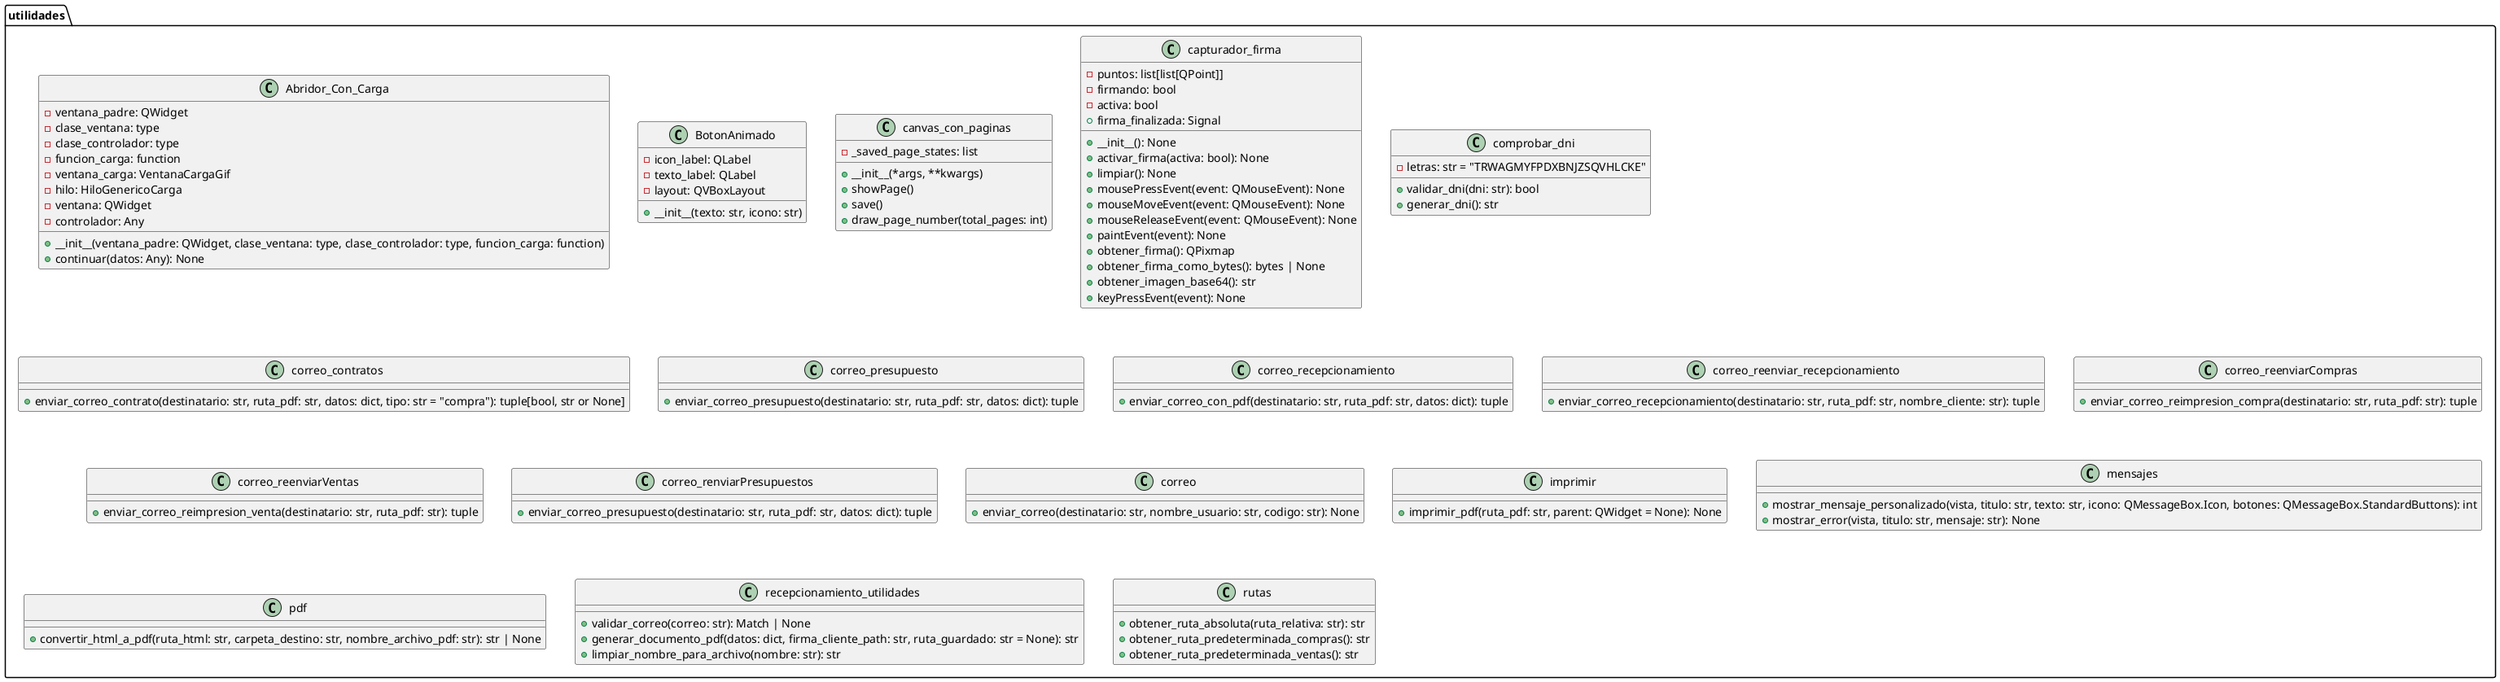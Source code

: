 @startuml Diagrama utilidades
package utilidades {

  class Abridor_Con_Carga {
    -ventana_padre: QWidget
    -clase_ventana: type
    -clase_controlador: type
    -funcion_carga: function
    -ventana_carga: VentanaCargaGif
    -hilo: HiloGenericoCarga
    -ventana: QWidget
    -controlador: Any

    +__init__(ventana_padre: QWidget, clase_ventana: type, clase_controlador: type, funcion_carga: function)
    +continuar(datos: Any): None
  }

  class BotonAnimado {
    +__init__(texto: str, icono: str)
    -icon_label: QLabel
    -texto_label: QLabel
    -layout: QVBoxLayout
  }

  class canvas_con_paginas {
    -_saved_page_states: list
    +__init__(*args, **kwargs)
    +showPage()
    +save()
    +draw_page_number(total_pages: int)
  }

  class capturador_firma {
    -puntos: list[list[QPoint]]
    -firmando: bool
    -activa: bool
    +firma_finalizada: Signal
    +__init__(): None
    +activar_firma(activa: bool): None
    +limpiar(): None
    +mousePressEvent(event: QMouseEvent): None
    +mouseMoveEvent(event: QMouseEvent): None
    +mouseReleaseEvent(event: QMouseEvent): None
    +paintEvent(event): None
    +obtener_firma(): QPixmap
    +obtener_firma_como_bytes(): bytes | None
    +obtener_imagen_base64(): str
    +keyPressEvent(event): None
  }

  class comprobar_dni {
    -letras: str = "TRWAGMYFPDXBNJZSQVHLCKE"
    +validar_dni(dni: str): bool
    +generar_dni(): str
  }

  class correo_contratos {
    +enviar_correo_contrato(destinatario: str, ruta_pdf: str, datos: dict, tipo: str = "compra"): tuple[bool, str or None]
  }

  class correo_presupuesto {
    +enviar_correo_presupuesto(destinatario: str, ruta_pdf: str, datos: dict): tuple
  }

  class correo_recepcionamiento {
    +enviar_correo_con_pdf(destinatario: str, ruta_pdf: str, datos: dict): tuple
  }

  class correo_reenviar_recepcionamiento {
    +enviar_correo_recepcionamiento(destinatario: str, ruta_pdf: str, nombre_cliente: str): tuple
  }

  class correo_reenviarCompras {
    +enviar_correo_reimpresion_compra(destinatario: str, ruta_pdf: str): tuple
  }

  class correo_reenviarVentas {
    +enviar_correo_reimpresion_venta(destinatario: str, ruta_pdf: str): tuple
  }

  class correo_renviarPresupuestos {
    +enviar_correo_presupuesto(destinatario: str, ruta_pdf: str, datos: dict): tuple
  }

  class correo {
    +enviar_correo(destinatario: str, nombre_usuario: str, codigo: str): None
  }

  class imprimir {
    +imprimir_pdf(ruta_pdf: str, parent: QWidget = None): None
  }

  class mensajes {
    +mostrar_mensaje_personalizado(vista, titulo: str, texto: str, icono: QMessageBox.Icon, botones: QMessageBox.StandardButtons): int
    +mostrar_error(vista, titulo: str, mensaje: str): None
  }

  class pdf {
    +convertir_html_a_pdf(ruta_html: str, carpeta_destino: str, nombre_archivo_pdf: str): str | None
  }

  class recepcionamiento_utilidades {
    +validar_correo(correo: str): Match | None
    +generar_documento_pdf(datos: dict, firma_cliente_path: str, ruta_guardado: str = None): str
    +limpiar_nombre_para_archivo(nombre: str): str
  }

  class rutas {
    +obtener_ruta_absoluta(ruta_relativa: str): str
    +obtener_ruta_predeterminada_compras(): str
    +obtener_ruta_predeterminada_ventas(): str
  }
}
@enduml

